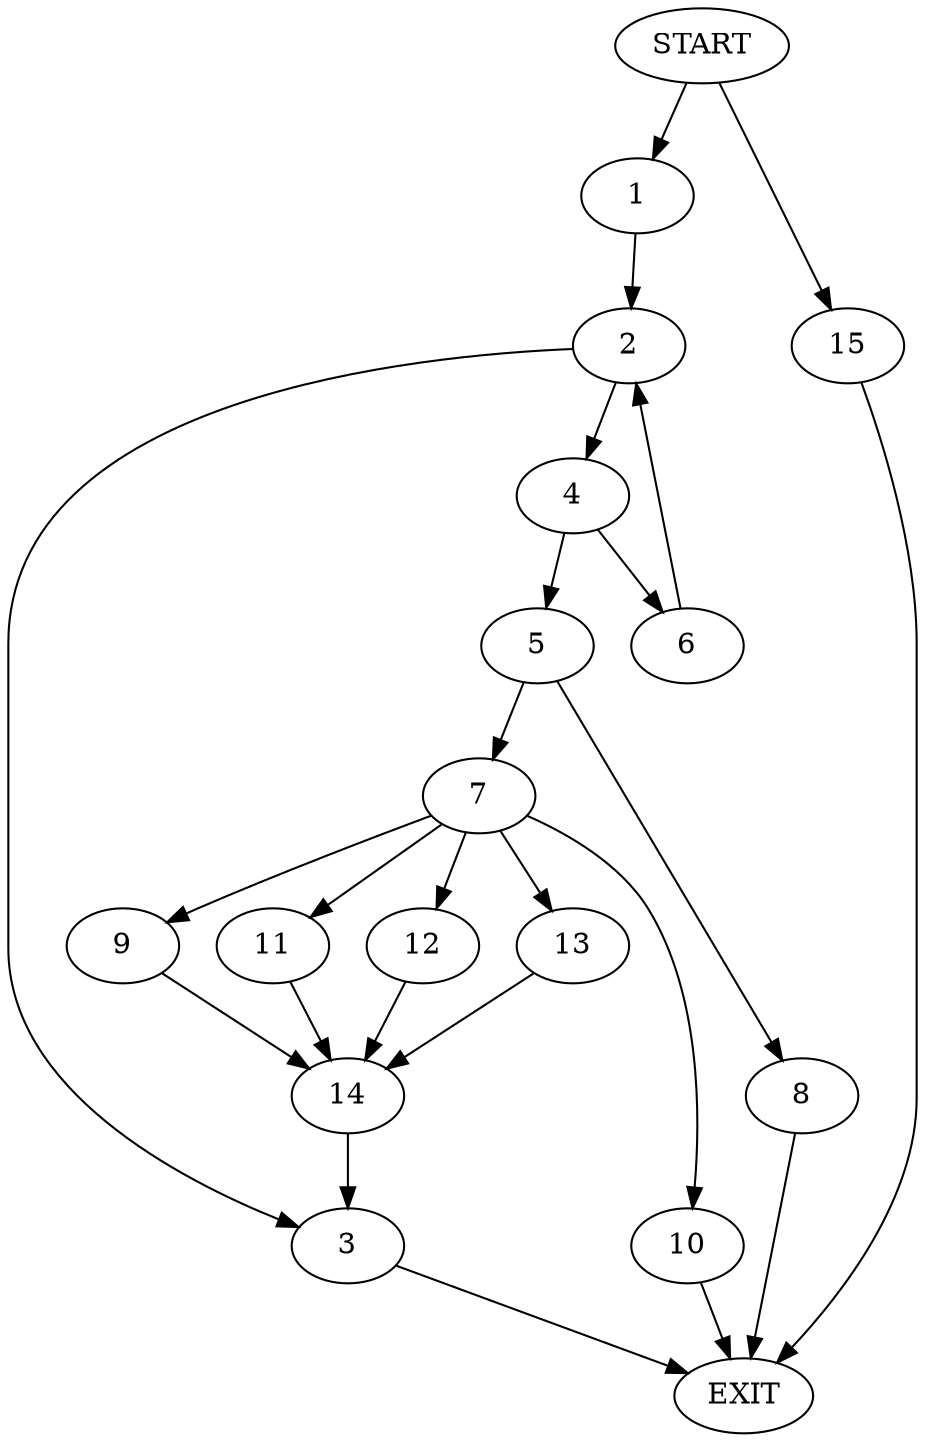 digraph {
0 [label="START"]
16 [label="EXIT"]
0 -> 1
1 -> 2
2 -> 3
2 -> 4
4 -> 5
4 -> 6
3 -> 16
6 -> 2
5 -> 7
5 -> 8
8 -> 16
7 -> 9
7 -> 10
7 -> 11
7 -> 12
7 -> 13
11 -> 14
12 -> 14
13 -> 14
9 -> 14
10 -> 16
14 -> 3
0 -> 15
15 -> 16
}
